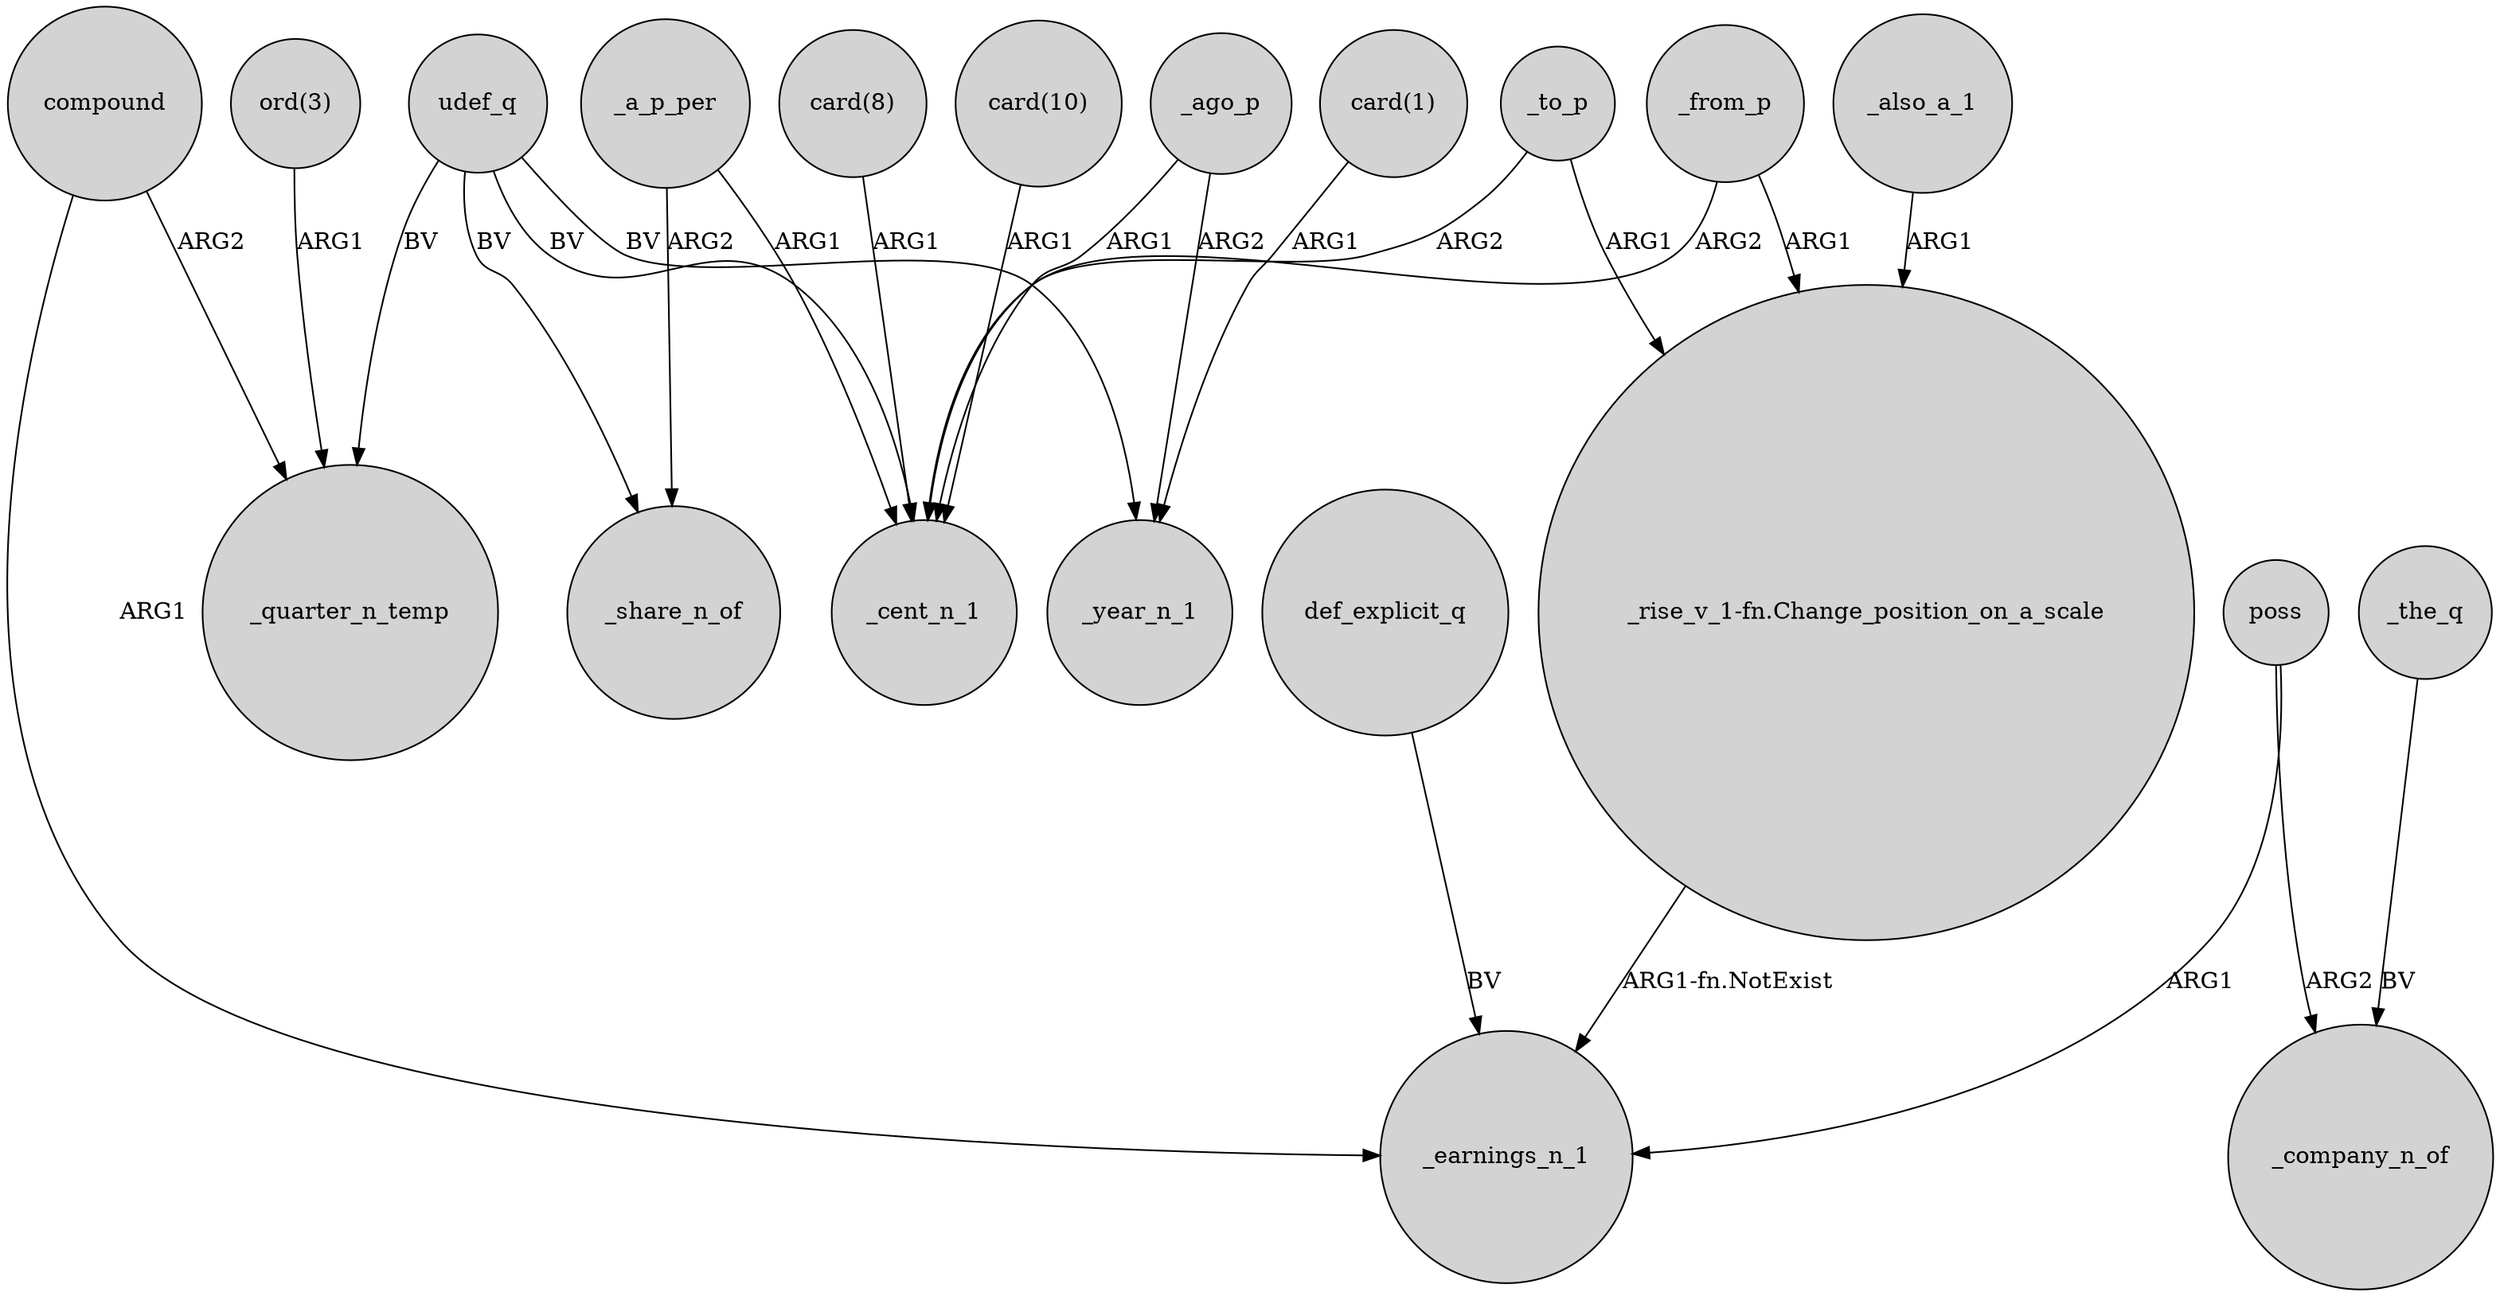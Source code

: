 digraph {
	node [shape=circle style=filled]
	compound -> _quarter_n_temp [label=ARG2]
	_a_p_per -> _share_n_of [label=ARG2]
	compound -> _earnings_n_1 [label=ARG1]
	"card(10)" -> _cent_n_1 [label=ARG1]
	_the_q -> _company_n_of [label=BV]
	udef_q -> _cent_n_1 [label=BV]
	_also_a_1 -> "_rise_v_1-fn.Change_position_on_a_scale" [label=ARG1]
	_from_p -> _cent_n_1 [label=ARG2]
	_ago_p -> _year_n_1 [label=ARG2]
	"ord(3)" -> _quarter_n_temp [label=ARG1]
	"card(8)" -> _cent_n_1 [label=ARG1]
	_to_p -> _cent_n_1 [label=ARG2]
	"_rise_v_1-fn.Change_position_on_a_scale" -> _earnings_n_1 [label="ARG1-fn.NotExist"]
	_ago_p -> _cent_n_1 [label=ARG1]
	_a_p_per -> _cent_n_1 [label=ARG1]
	udef_q -> _share_n_of [label=BV]
	poss -> _earnings_n_1 [label=ARG1]
	"card(1)" -> _year_n_1 [label=ARG1]
	udef_q -> _year_n_1 [label=BV]
	poss -> _company_n_of [label=ARG2]
	def_explicit_q -> _earnings_n_1 [label=BV]
	udef_q -> _quarter_n_temp [label=BV]
	_to_p -> "_rise_v_1-fn.Change_position_on_a_scale" [label=ARG1]
	_from_p -> "_rise_v_1-fn.Change_position_on_a_scale" [label=ARG1]
}
